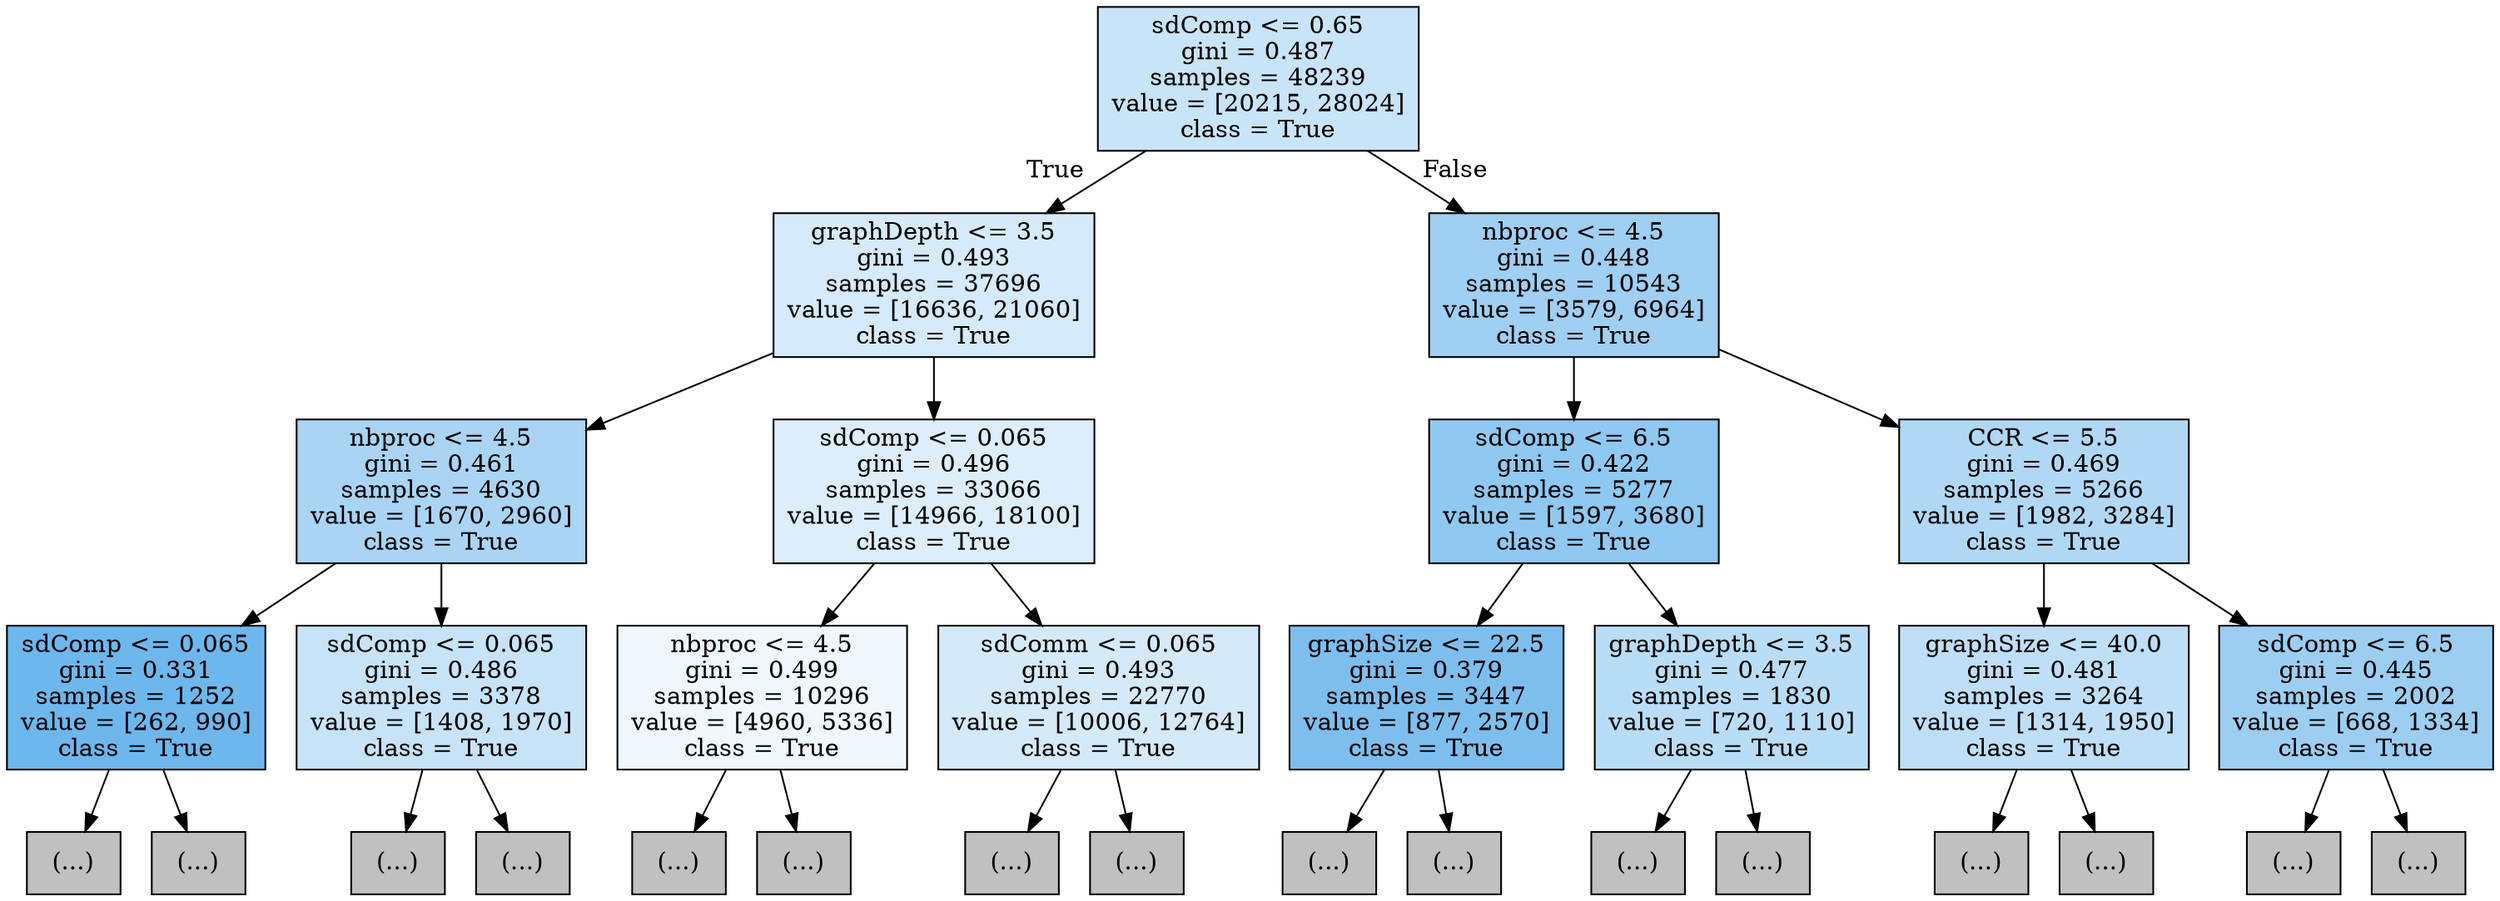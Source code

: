 digraph Tree {
node [shape=box, style="filled", color="black"] ;
0 [label="sdComp <= 0.65\ngini = 0.487\nsamples = 48239\nvalue = [20215, 28024]\nclass = True", fillcolor="#c8e4f8"] ;
1 [label="graphDepth <= 3.5\ngini = 0.493\nsamples = 37696\nvalue = [16636, 21060]\nclass = True", fillcolor="#d5eafa"] ;
0 -> 1 [labeldistance=2.5, labelangle=45, headlabel="True"] ;
2 [label="nbproc <= 4.5\ngini = 0.461\nsamples = 4630\nvalue = [1670, 2960]\nclass = True", fillcolor="#a9d4f4"] ;
1 -> 2 ;
3 [label="sdComp <= 0.065\ngini = 0.331\nsamples = 1252\nvalue = [262, 990]\nclass = True", fillcolor="#6db7ec"] ;
2 -> 3 ;
4 [label="(...)", fillcolor="#C0C0C0"] ;
3 -> 4 ;
5 [label="(...)", fillcolor="#C0C0C0"] ;
3 -> 5 ;
18 [label="sdComp <= 0.065\ngini = 0.486\nsamples = 3378\nvalue = [1408, 1970]\nclass = True", fillcolor="#c7e3f8"] ;
2 -> 18 ;
19 [label="(...)", fillcolor="#C0C0C0"] ;
18 -> 19 ;
30 [label="(...)", fillcolor="#C0C0C0"] ;
18 -> 30 ;
47 [label="sdComp <= 0.065\ngini = 0.496\nsamples = 33066\nvalue = [14966, 18100]\nclass = True", fillcolor="#ddeefa"] ;
1 -> 47 ;
48 [label="nbproc <= 4.5\ngini = 0.499\nsamples = 10296\nvalue = [4960, 5336]\nclass = True", fillcolor="#f1f8fd"] ;
47 -> 48 ;
49 [label="(...)", fillcolor="#C0C0C0"] ;
48 -> 49 ;
132 [label="(...)", fillcolor="#C0C0C0"] ;
48 -> 132 ;
215 [label="sdComm <= 0.065\ngini = 0.493\nsamples = 22770\nvalue = [10006, 12764]\nclass = True", fillcolor="#d4eaf9"] ;
47 -> 215 ;
216 [label="(...)", fillcolor="#C0C0C0"] ;
215 -> 216 ;
269 [label="(...)", fillcolor="#C0C0C0"] ;
215 -> 269 ;
460 [label="nbproc <= 4.5\ngini = 0.448\nsamples = 10543\nvalue = [3579, 6964]\nclass = True", fillcolor="#9fcff2"] ;
0 -> 460 [labeldistance=2.5, labelangle=-45, headlabel="False"] ;
461 [label="sdComp <= 6.5\ngini = 0.422\nsamples = 5277\nvalue = [1597, 3680]\nclass = True", fillcolor="#8fc8f0"] ;
460 -> 461 ;
462 [label="graphSize <= 22.5\ngini = 0.379\nsamples = 3447\nvalue = [877, 2570]\nclass = True", fillcolor="#7dbeee"] ;
461 -> 462 ;
463 [label="(...)", fillcolor="#C0C0C0"] ;
462 -> 463 ;
488 [label="(...)", fillcolor="#C0C0C0"] ;
462 -> 488 ;
555 [label="graphDepth <= 3.5\ngini = 0.477\nsamples = 1830\nvalue = [720, 1110]\nclass = True", fillcolor="#b9ddf6"] ;
461 -> 555 ;
556 [label="(...)", fillcolor="#C0C0C0"] ;
555 -> 556 ;
557 [label="(...)", fillcolor="#C0C0C0"] ;
555 -> 557 ;
584 [label="CCR <= 5.5\ngini = 0.469\nsamples = 5266\nvalue = [1982, 3284]\nclass = True", fillcolor="#b0d8f5"] ;
460 -> 584 ;
585 [label="graphSize <= 40.0\ngini = 0.481\nsamples = 3264\nvalue = [1314, 1950]\nclass = True", fillcolor="#bedff7"] ;
584 -> 585 ;
586 [label="(...)", fillcolor="#C0C0C0"] ;
585 -> 586 ;
609 [label="(...)", fillcolor="#C0C0C0"] ;
585 -> 609 ;
632 [label="sdComp <= 6.5\ngini = 0.445\nsamples = 2002\nvalue = [668, 1334]\nclass = True", fillcolor="#9ccef2"] ;
584 -> 632 ;
633 [label="(...)", fillcolor="#C0C0C0"] ;
632 -> 633 ;
668 [label="(...)", fillcolor="#C0C0C0"] ;
632 -> 668 ;
}